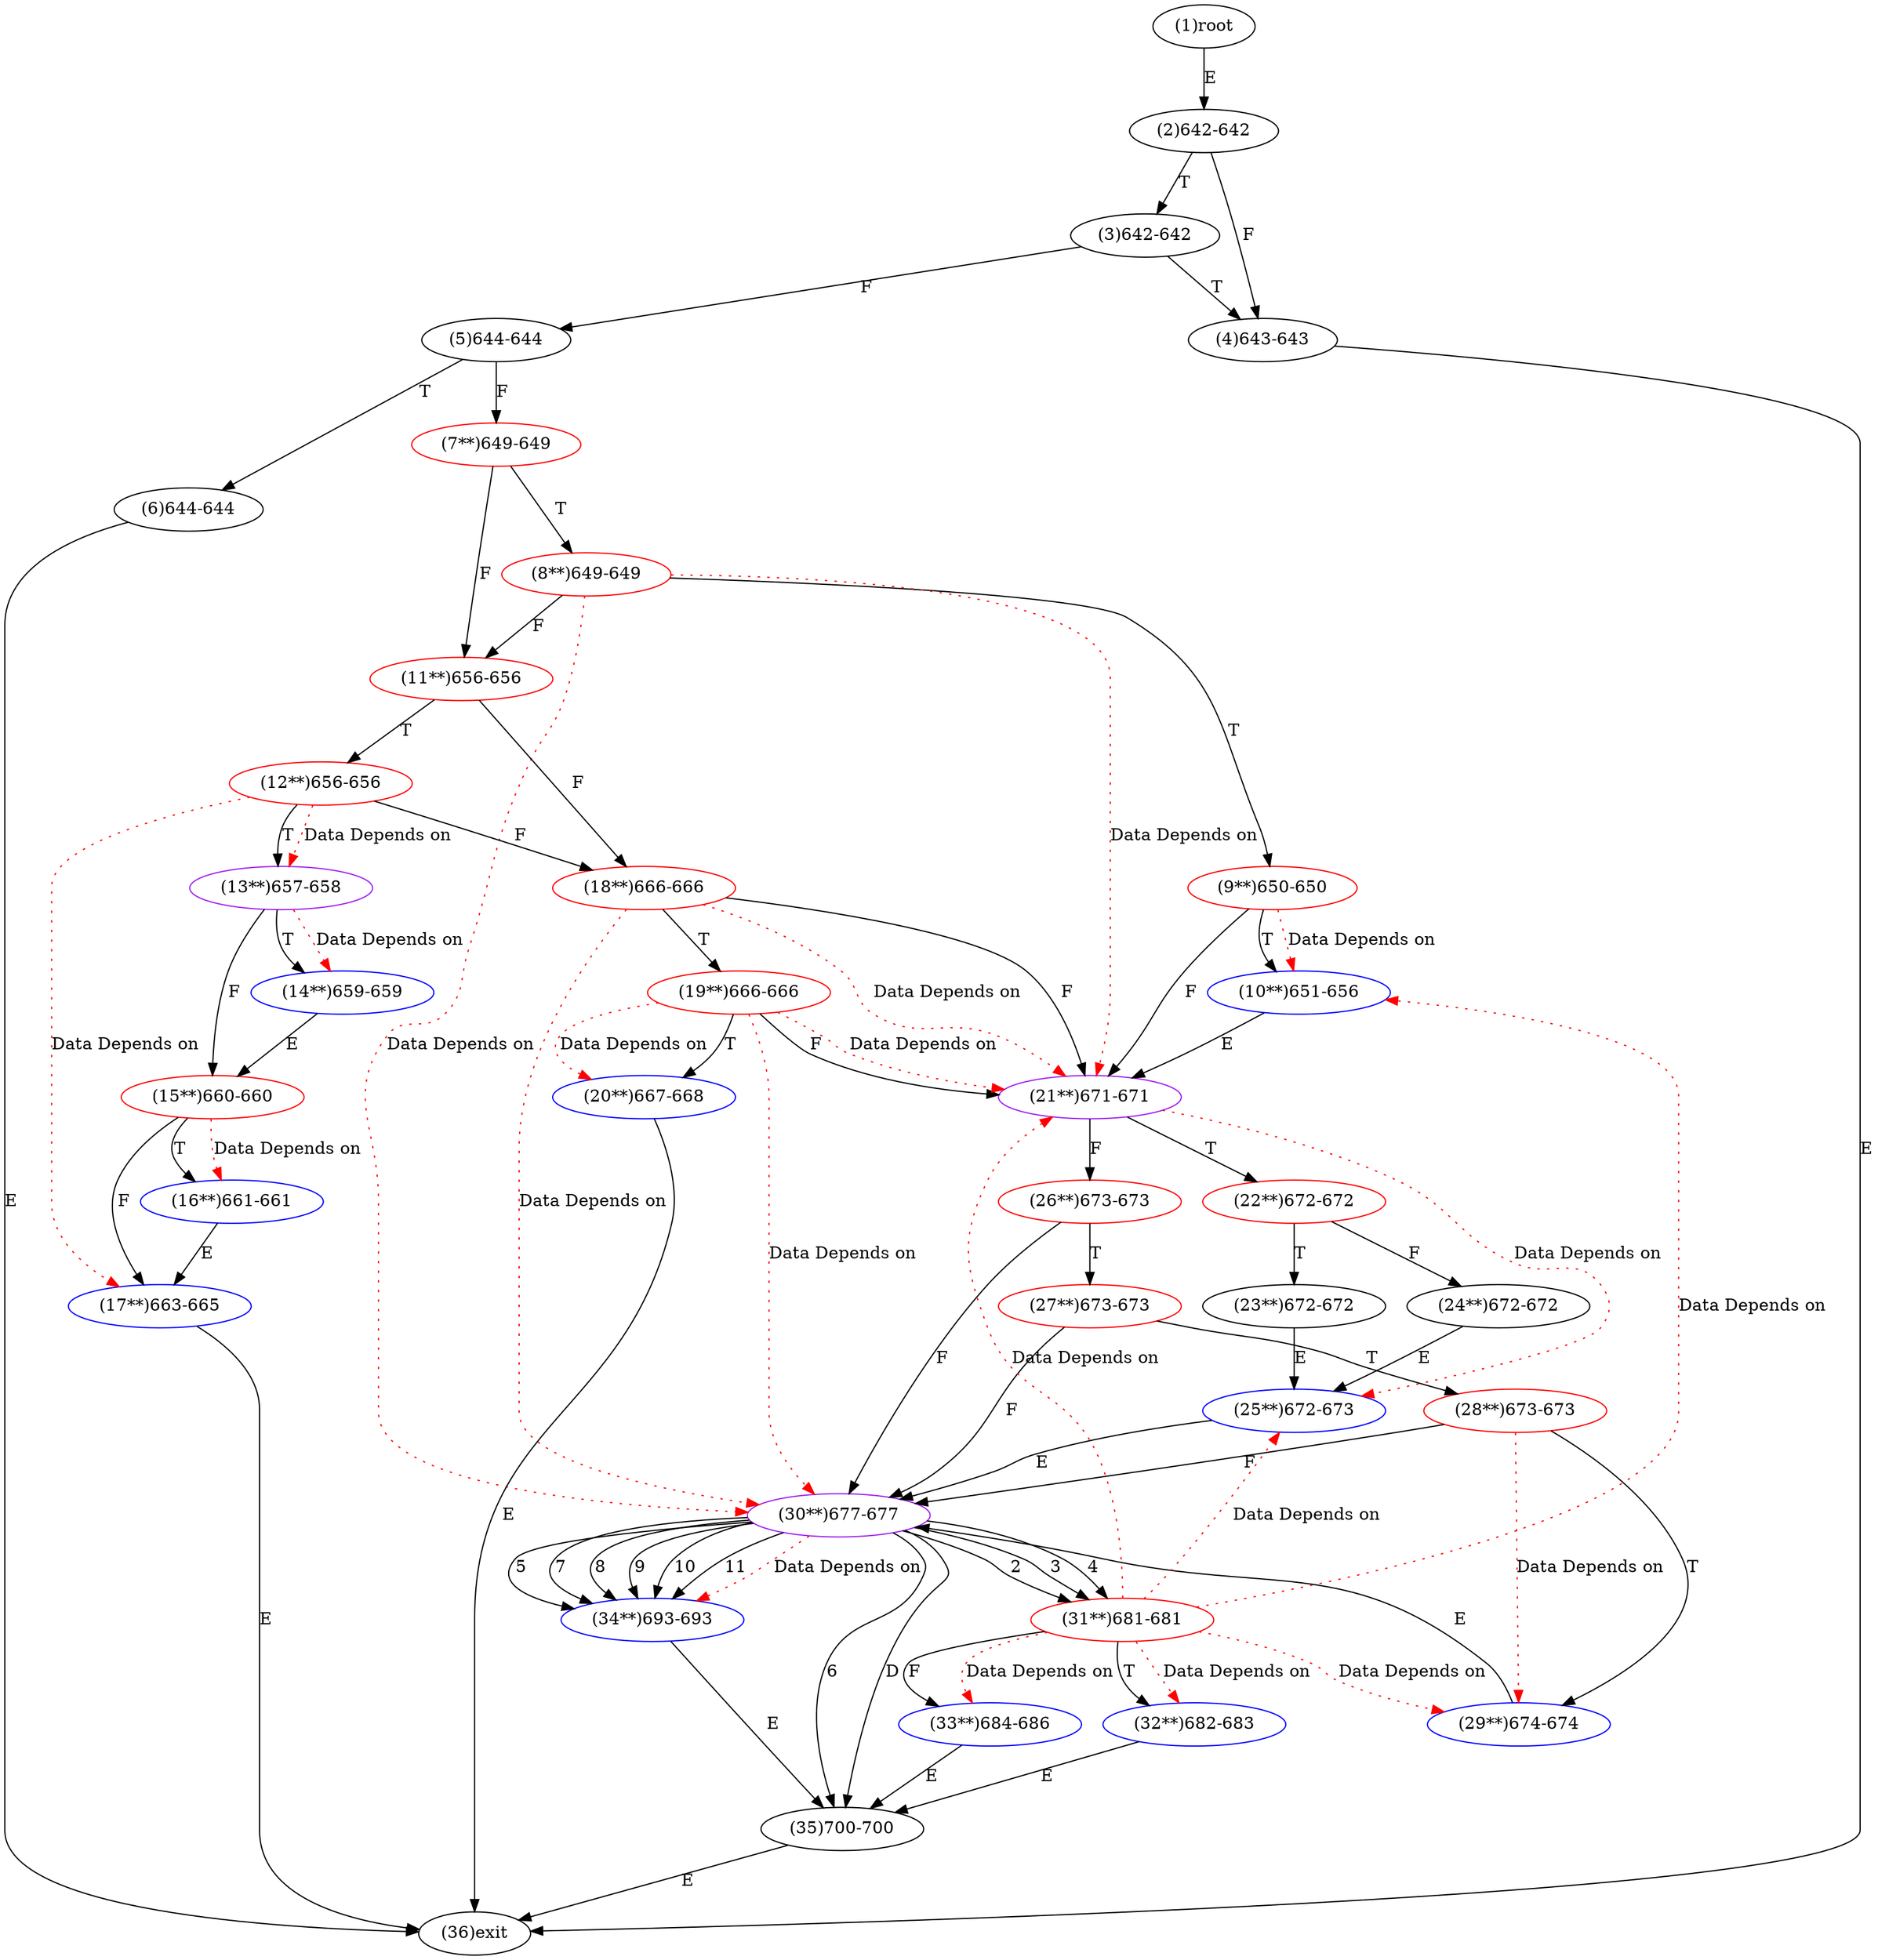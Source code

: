 digraph "" { 
1[ label="(1)root"];
2[ label="(2)642-642"];
3[ label="(3)642-642"];
4[ label="(4)643-643"];
5[ label="(5)644-644"];
6[ label="(6)644-644"];
7[ label="(7**)649-649",color=red];
8[ label="(8**)649-649",color=red];
9[ label="(9**)650-650",color=red];
10[ label="(10**)651-656",color=blue];
11[ label="(11**)656-656",color=red];
12[ label="(12**)656-656",color=red];
13[ label="(13**)657-658",color=purple];
14[ label="(14**)659-659",color=blue];
15[ label="(15**)660-660",color=red];
17[ label="(17**)663-665",color=blue];
16[ label="(16**)661-661",color=blue];
19[ label="(19**)666-666",color=red];
18[ label="(18**)666-666",color=red];
21[ label="(21**)671-671",color=purple];
20[ label="(20**)667-668",color=blue];
23[ label="(23**)672-672"];
22[ label="(22**)672-672",color=red];
25[ label="(25**)672-673",color=blue];
24[ label="(24**)672-672"];
27[ label="(27**)673-673",color=red];
26[ label="(26**)673-673",color=red];
29[ label="(29**)674-674",color=blue];
28[ label="(28**)673-673",color=red];
31[ label="(31**)681-681",color=red];
30[ label="(30**)677-677",color=purple];
34[ label="(34**)693-693",color=blue];
35[ label="(35)700-700"];
32[ label="(32**)682-683",color=blue];
33[ label="(33**)684-686",color=blue];
36[ label="(36)exit"];
1->2[ label="E"];
2->4[ label="F"];
2->3[ label="T"];
3->5[ label="F"];
3->4[ label="T"];
4->36[ label="E"];
5->7[ label="F"];
5->6[ label="T"];
6->36[ label="E"];
7->11[ label="F"];
7->8[ label="T"];
8->11[ label="F"];
8->9[ label="T"];
9->21[ label="F"];
9->10[ label="T"];
10->21[ label="E"];
11->18[ label="F"];
11->12[ label="T"];
12->18[ label="F"];
12->13[ label="T"];
13->15[ label="F"];
13->14[ label="T"];
14->15[ label="E"];
15->17[ label="F"];
15->16[ label="T"];
16->17[ label="E"];
17->36[ label="E"];
18->21[ label="F"];
18->19[ label="T"];
19->21[ label="F"];
19->20[ label="T"];
20->36[ label="E"];
21->26[ label="F"];
21->22[ label="T"];
22->24[ label="F"];
22->23[ label="T"];
23->25[ label="E"];
24->25[ label="E"];
25->30[ label="E"];
26->30[ label="F"];
26->27[ label="T"];
27->30[ label="F"];
27->28[ label="T"];
28->30[ label="F"];
28->29[ label="T"];
29->30[ label="E"];
30->31[ label="2"];
30->31[ label="3"];
30->31[ label="4"];
30->34[ label="5"];
30->35[ label="6"];
30->34[ label="7"];
30->34[ label="8"];
30->34[ label="9"];
30->34[ label="10"];
30->34[ label="11"];
30->35[ label="D"];
31->33[ label="F"];
31->32[ label="T"];
32->35[ label="E"];
33->35[ label="E"];
34->35[ label="E"];
35->36[ label="E"];
8->30[ color="red" label="Data Depends on" style = dotted ];
8->21[ color="red" label="Data Depends on" style = dotted ];
9->10[ color="red" label="Data Depends on" style = dotted ];
12->13[ color="red" label="Data Depends on" style = dotted ];
12->17[ color="red" label="Data Depends on" style = dotted ];
13->14[ color="red" label="Data Depends on" style = dotted ];
15->16[ color="red" label="Data Depends on" style = dotted ];
19->21[ color="red" label="Data Depends on" style = dotted ];
19->20[ color="red" label="Data Depends on" style = dotted ];
19->30[ color="red" label="Data Depends on" style = dotted ];
18->21[ color="red" label="Data Depends on" style = dotted ];
18->30[ color="red" label="Data Depends on" style = dotted ];
21->25[ color="red" label="Data Depends on" style = dotted ];
28->29[ color="red" label="Data Depends on" style = dotted ];
31->29[ color="red" label="Data Depends on" style = dotted ];
31->10[ color="red" label="Data Depends on" style = dotted ];
31->25[ color="red" label="Data Depends on" style = dotted ];
31->21[ color="red" label="Data Depends on" style = dotted ];
31->32[ color="red" label="Data Depends on" style = dotted ];
31->33[ color="red" label="Data Depends on" style = dotted ];
30->34[ color="red" label="Data Depends on" style = dotted ];
}